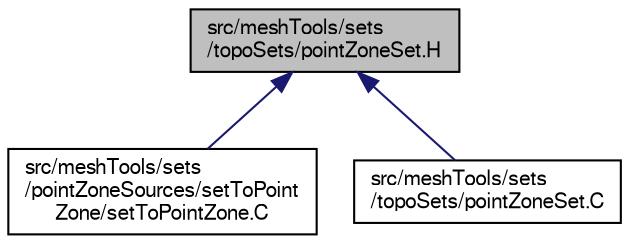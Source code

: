 digraph "src/meshTools/sets/topoSets/pointZoneSet.H"
{
  bgcolor="transparent";
  edge [fontname="FreeSans",fontsize="10",labelfontname="FreeSans",labelfontsize="10"];
  node [fontname="FreeSans",fontsize="10",shape=record];
  Node122 [label="src/meshTools/sets\l/topoSets/pointZoneSet.H",height=0.2,width=0.4,color="black", fillcolor="grey75", style="filled", fontcolor="black"];
  Node122 -> Node123 [dir="back",color="midnightblue",fontsize="10",style="solid",fontname="FreeSans"];
  Node123 [label="src/meshTools/sets\l/pointZoneSources/setToPoint\lZone/setToPointZone.C",height=0.2,width=0.4,color="black",URL="$a08108.html"];
  Node122 -> Node124 [dir="back",color="midnightblue",fontsize="10",style="solid",fontname="FreeSans"];
  Node124 [label="src/meshTools/sets\l/topoSets/pointZoneSet.C",height=0.2,width=0.4,color="black",URL="$a08144.html"];
}
